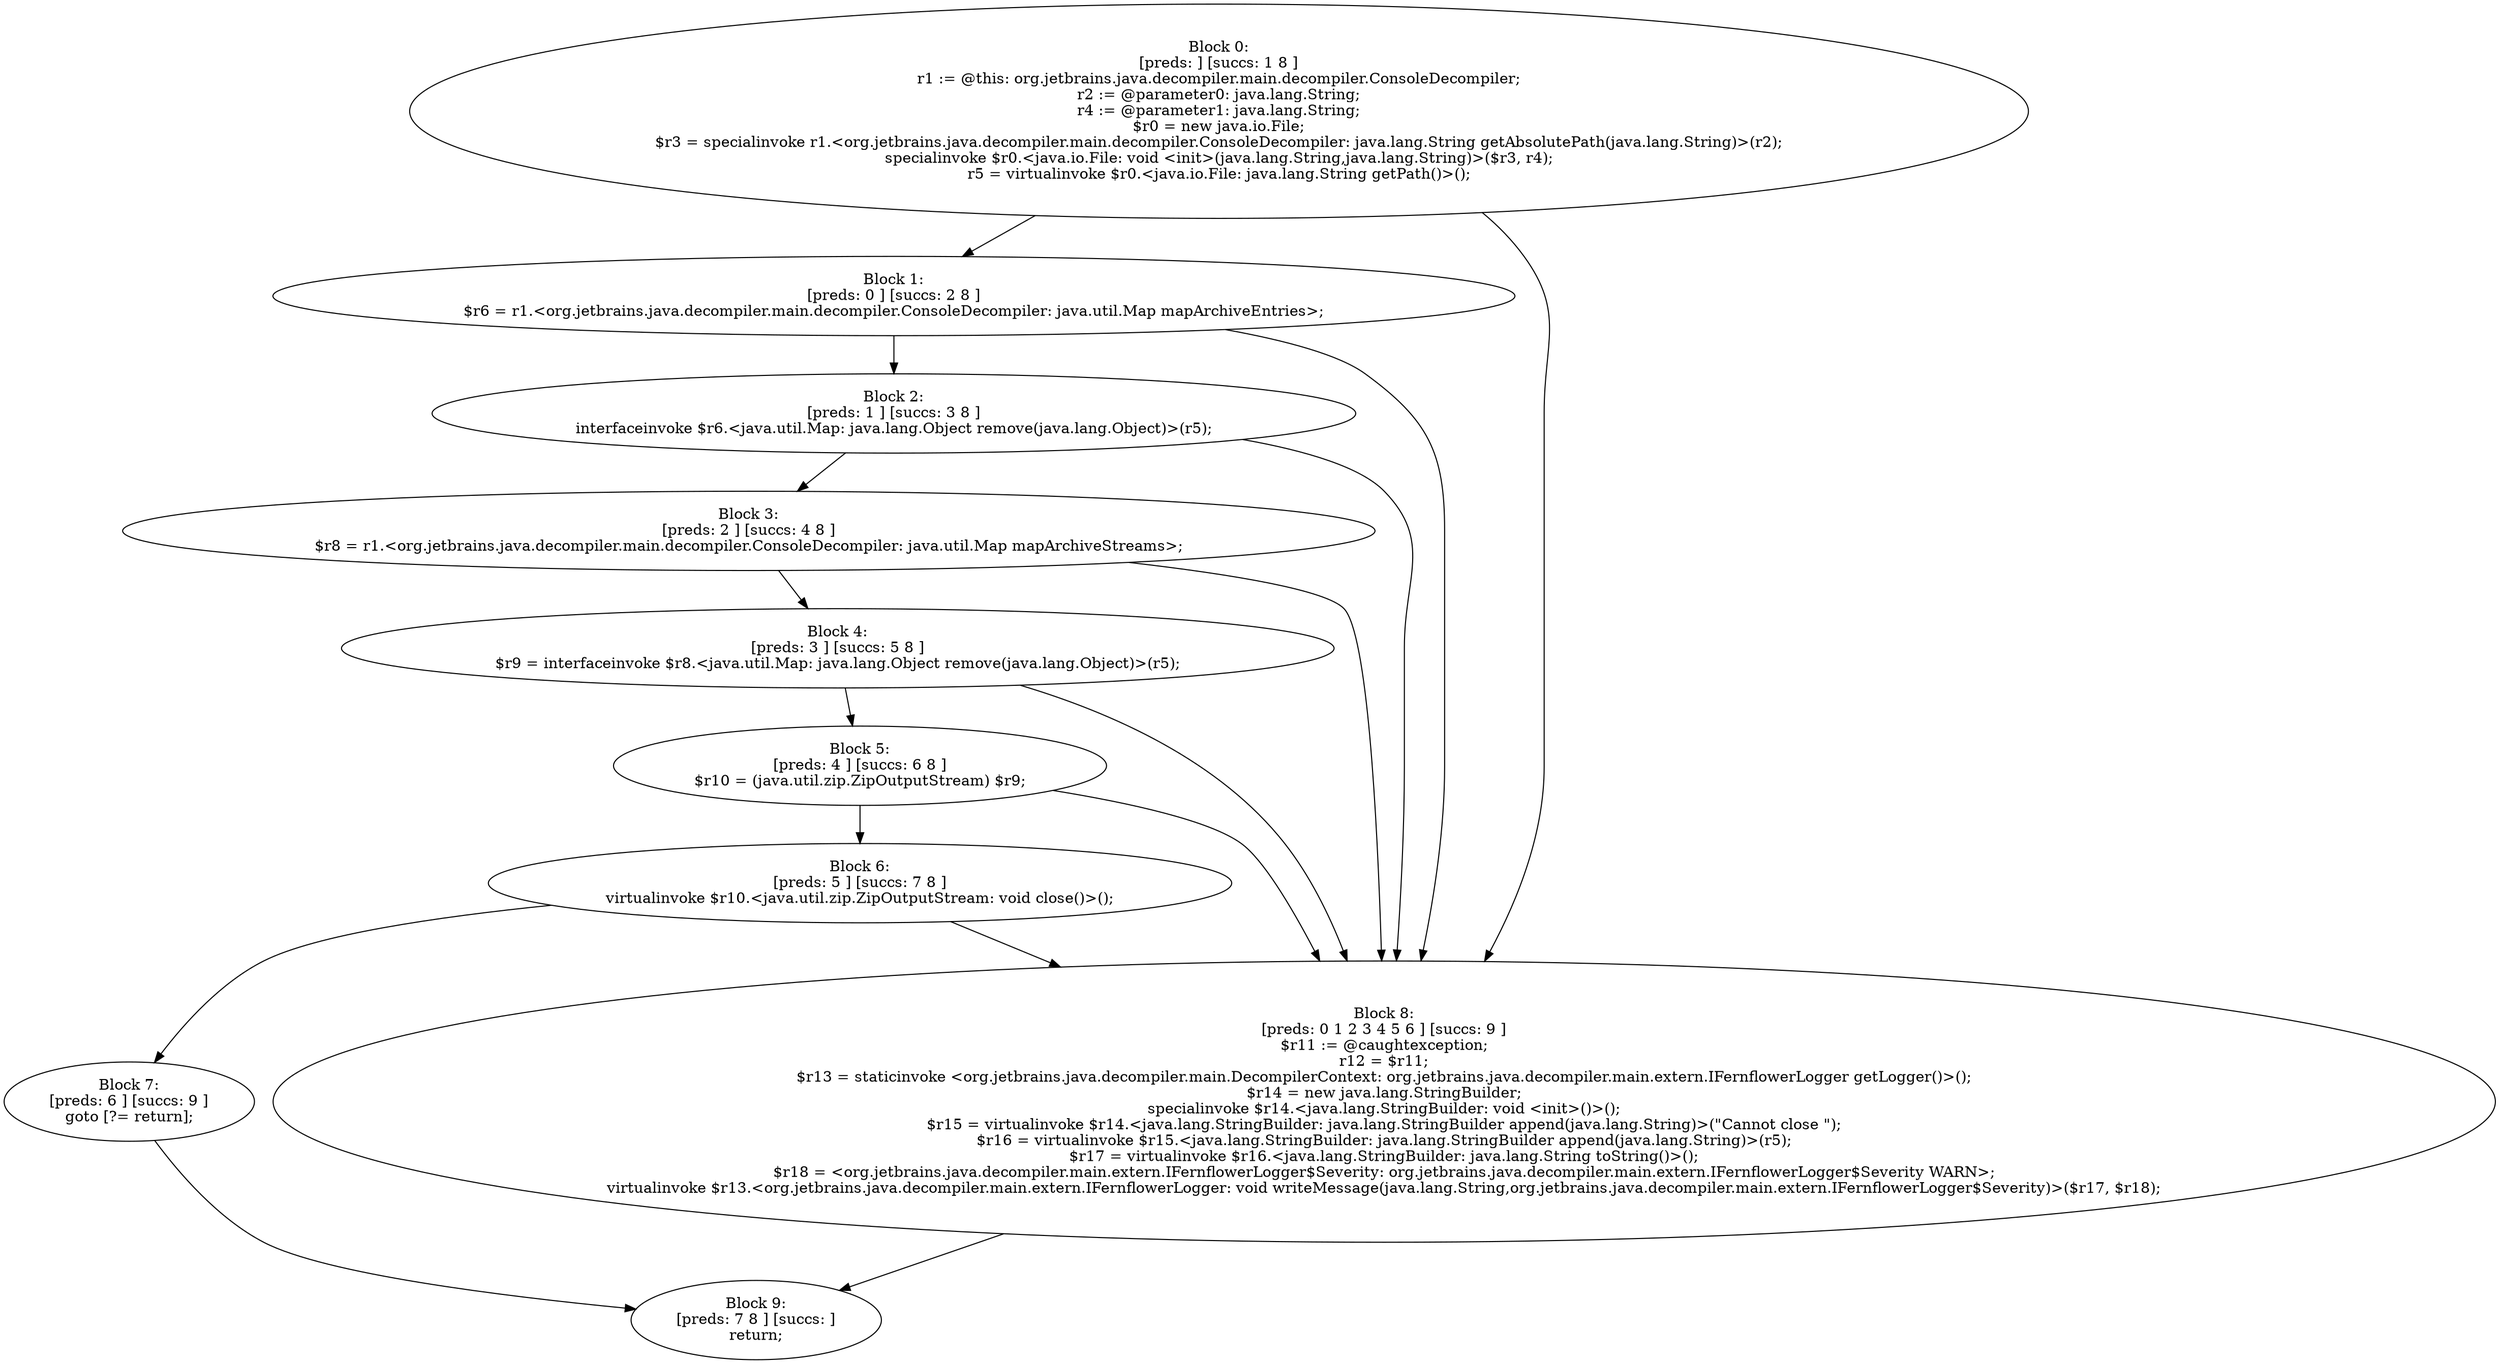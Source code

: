 digraph "unitGraph" {
    "Block 0:
[preds: ] [succs: 1 8 ]
r1 := @this: org.jetbrains.java.decompiler.main.decompiler.ConsoleDecompiler;
r2 := @parameter0: java.lang.String;
r4 := @parameter1: java.lang.String;
$r0 = new java.io.File;
$r3 = specialinvoke r1.<org.jetbrains.java.decompiler.main.decompiler.ConsoleDecompiler: java.lang.String getAbsolutePath(java.lang.String)>(r2);
specialinvoke $r0.<java.io.File: void <init>(java.lang.String,java.lang.String)>($r3, r4);
r5 = virtualinvoke $r0.<java.io.File: java.lang.String getPath()>();
"
    "Block 1:
[preds: 0 ] [succs: 2 8 ]
$r6 = r1.<org.jetbrains.java.decompiler.main.decompiler.ConsoleDecompiler: java.util.Map mapArchiveEntries>;
"
    "Block 2:
[preds: 1 ] [succs: 3 8 ]
interfaceinvoke $r6.<java.util.Map: java.lang.Object remove(java.lang.Object)>(r5);
"
    "Block 3:
[preds: 2 ] [succs: 4 8 ]
$r8 = r1.<org.jetbrains.java.decompiler.main.decompiler.ConsoleDecompiler: java.util.Map mapArchiveStreams>;
"
    "Block 4:
[preds: 3 ] [succs: 5 8 ]
$r9 = interfaceinvoke $r8.<java.util.Map: java.lang.Object remove(java.lang.Object)>(r5);
"
    "Block 5:
[preds: 4 ] [succs: 6 8 ]
$r10 = (java.util.zip.ZipOutputStream) $r9;
"
    "Block 6:
[preds: 5 ] [succs: 7 8 ]
virtualinvoke $r10.<java.util.zip.ZipOutputStream: void close()>();
"
    "Block 7:
[preds: 6 ] [succs: 9 ]
goto [?= return];
"
    "Block 8:
[preds: 0 1 2 3 4 5 6 ] [succs: 9 ]
$r11 := @caughtexception;
r12 = $r11;
$r13 = staticinvoke <org.jetbrains.java.decompiler.main.DecompilerContext: org.jetbrains.java.decompiler.main.extern.IFernflowerLogger getLogger()>();
$r14 = new java.lang.StringBuilder;
specialinvoke $r14.<java.lang.StringBuilder: void <init>()>();
$r15 = virtualinvoke $r14.<java.lang.StringBuilder: java.lang.StringBuilder append(java.lang.String)>(\"Cannot close \");
$r16 = virtualinvoke $r15.<java.lang.StringBuilder: java.lang.StringBuilder append(java.lang.String)>(r5);
$r17 = virtualinvoke $r16.<java.lang.StringBuilder: java.lang.String toString()>();
$r18 = <org.jetbrains.java.decompiler.main.extern.IFernflowerLogger$Severity: org.jetbrains.java.decompiler.main.extern.IFernflowerLogger$Severity WARN>;
virtualinvoke $r13.<org.jetbrains.java.decompiler.main.extern.IFernflowerLogger: void writeMessage(java.lang.String,org.jetbrains.java.decompiler.main.extern.IFernflowerLogger$Severity)>($r17, $r18);
"
    "Block 9:
[preds: 7 8 ] [succs: ]
return;
"
    "Block 0:
[preds: ] [succs: 1 8 ]
r1 := @this: org.jetbrains.java.decompiler.main.decompiler.ConsoleDecompiler;
r2 := @parameter0: java.lang.String;
r4 := @parameter1: java.lang.String;
$r0 = new java.io.File;
$r3 = specialinvoke r1.<org.jetbrains.java.decompiler.main.decompiler.ConsoleDecompiler: java.lang.String getAbsolutePath(java.lang.String)>(r2);
specialinvoke $r0.<java.io.File: void <init>(java.lang.String,java.lang.String)>($r3, r4);
r5 = virtualinvoke $r0.<java.io.File: java.lang.String getPath()>();
"->"Block 1:
[preds: 0 ] [succs: 2 8 ]
$r6 = r1.<org.jetbrains.java.decompiler.main.decompiler.ConsoleDecompiler: java.util.Map mapArchiveEntries>;
";
    "Block 0:
[preds: ] [succs: 1 8 ]
r1 := @this: org.jetbrains.java.decompiler.main.decompiler.ConsoleDecompiler;
r2 := @parameter0: java.lang.String;
r4 := @parameter1: java.lang.String;
$r0 = new java.io.File;
$r3 = specialinvoke r1.<org.jetbrains.java.decompiler.main.decompiler.ConsoleDecompiler: java.lang.String getAbsolutePath(java.lang.String)>(r2);
specialinvoke $r0.<java.io.File: void <init>(java.lang.String,java.lang.String)>($r3, r4);
r5 = virtualinvoke $r0.<java.io.File: java.lang.String getPath()>();
"->"Block 8:
[preds: 0 1 2 3 4 5 6 ] [succs: 9 ]
$r11 := @caughtexception;
r12 = $r11;
$r13 = staticinvoke <org.jetbrains.java.decompiler.main.DecompilerContext: org.jetbrains.java.decompiler.main.extern.IFernflowerLogger getLogger()>();
$r14 = new java.lang.StringBuilder;
specialinvoke $r14.<java.lang.StringBuilder: void <init>()>();
$r15 = virtualinvoke $r14.<java.lang.StringBuilder: java.lang.StringBuilder append(java.lang.String)>(\"Cannot close \");
$r16 = virtualinvoke $r15.<java.lang.StringBuilder: java.lang.StringBuilder append(java.lang.String)>(r5);
$r17 = virtualinvoke $r16.<java.lang.StringBuilder: java.lang.String toString()>();
$r18 = <org.jetbrains.java.decompiler.main.extern.IFernflowerLogger$Severity: org.jetbrains.java.decompiler.main.extern.IFernflowerLogger$Severity WARN>;
virtualinvoke $r13.<org.jetbrains.java.decompiler.main.extern.IFernflowerLogger: void writeMessage(java.lang.String,org.jetbrains.java.decompiler.main.extern.IFernflowerLogger$Severity)>($r17, $r18);
";
    "Block 1:
[preds: 0 ] [succs: 2 8 ]
$r6 = r1.<org.jetbrains.java.decompiler.main.decompiler.ConsoleDecompiler: java.util.Map mapArchiveEntries>;
"->"Block 2:
[preds: 1 ] [succs: 3 8 ]
interfaceinvoke $r6.<java.util.Map: java.lang.Object remove(java.lang.Object)>(r5);
";
    "Block 1:
[preds: 0 ] [succs: 2 8 ]
$r6 = r1.<org.jetbrains.java.decompiler.main.decompiler.ConsoleDecompiler: java.util.Map mapArchiveEntries>;
"->"Block 8:
[preds: 0 1 2 3 4 5 6 ] [succs: 9 ]
$r11 := @caughtexception;
r12 = $r11;
$r13 = staticinvoke <org.jetbrains.java.decompiler.main.DecompilerContext: org.jetbrains.java.decompiler.main.extern.IFernflowerLogger getLogger()>();
$r14 = new java.lang.StringBuilder;
specialinvoke $r14.<java.lang.StringBuilder: void <init>()>();
$r15 = virtualinvoke $r14.<java.lang.StringBuilder: java.lang.StringBuilder append(java.lang.String)>(\"Cannot close \");
$r16 = virtualinvoke $r15.<java.lang.StringBuilder: java.lang.StringBuilder append(java.lang.String)>(r5);
$r17 = virtualinvoke $r16.<java.lang.StringBuilder: java.lang.String toString()>();
$r18 = <org.jetbrains.java.decompiler.main.extern.IFernflowerLogger$Severity: org.jetbrains.java.decompiler.main.extern.IFernflowerLogger$Severity WARN>;
virtualinvoke $r13.<org.jetbrains.java.decompiler.main.extern.IFernflowerLogger: void writeMessage(java.lang.String,org.jetbrains.java.decompiler.main.extern.IFernflowerLogger$Severity)>($r17, $r18);
";
    "Block 2:
[preds: 1 ] [succs: 3 8 ]
interfaceinvoke $r6.<java.util.Map: java.lang.Object remove(java.lang.Object)>(r5);
"->"Block 3:
[preds: 2 ] [succs: 4 8 ]
$r8 = r1.<org.jetbrains.java.decompiler.main.decompiler.ConsoleDecompiler: java.util.Map mapArchiveStreams>;
";
    "Block 2:
[preds: 1 ] [succs: 3 8 ]
interfaceinvoke $r6.<java.util.Map: java.lang.Object remove(java.lang.Object)>(r5);
"->"Block 8:
[preds: 0 1 2 3 4 5 6 ] [succs: 9 ]
$r11 := @caughtexception;
r12 = $r11;
$r13 = staticinvoke <org.jetbrains.java.decompiler.main.DecompilerContext: org.jetbrains.java.decompiler.main.extern.IFernflowerLogger getLogger()>();
$r14 = new java.lang.StringBuilder;
specialinvoke $r14.<java.lang.StringBuilder: void <init>()>();
$r15 = virtualinvoke $r14.<java.lang.StringBuilder: java.lang.StringBuilder append(java.lang.String)>(\"Cannot close \");
$r16 = virtualinvoke $r15.<java.lang.StringBuilder: java.lang.StringBuilder append(java.lang.String)>(r5);
$r17 = virtualinvoke $r16.<java.lang.StringBuilder: java.lang.String toString()>();
$r18 = <org.jetbrains.java.decompiler.main.extern.IFernflowerLogger$Severity: org.jetbrains.java.decompiler.main.extern.IFernflowerLogger$Severity WARN>;
virtualinvoke $r13.<org.jetbrains.java.decompiler.main.extern.IFernflowerLogger: void writeMessage(java.lang.String,org.jetbrains.java.decompiler.main.extern.IFernflowerLogger$Severity)>($r17, $r18);
";
    "Block 3:
[preds: 2 ] [succs: 4 8 ]
$r8 = r1.<org.jetbrains.java.decompiler.main.decompiler.ConsoleDecompiler: java.util.Map mapArchiveStreams>;
"->"Block 4:
[preds: 3 ] [succs: 5 8 ]
$r9 = interfaceinvoke $r8.<java.util.Map: java.lang.Object remove(java.lang.Object)>(r5);
";
    "Block 3:
[preds: 2 ] [succs: 4 8 ]
$r8 = r1.<org.jetbrains.java.decompiler.main.decompiler.ConsoleDecompiler: java.util.Map mapArchiveStreams>;
"->"Block 8:
[preds: 0 1 2 3 4 5 6 ] [succs: 9 ]
$r11 := @caughtexception;
r12 = $r11;
$r13 = staticinvoke <org.jetbrains.java.decompiler.main.DecompilerContext: org.jetbrains.java.decompiler.main.extern.IFernflowerLogger getLogger()>();
$r14 = new java.lang.StringBuilder;
specialinvoke $r14.<java.lang.StringBuilder: void <init>()>();
$r15 = virtualinvoke $r14.<java.lang.StringBuilder: java.lang.StringBuilder append(java.lang.String)>(\"Cannot close \");
$r16 = virtualinvoke $r15.<java.lang.StringBuilder: java.lang.StringBuilder append(java.lang.String)>(r5);
$r17 = virtualinvoke $r16.<java.lang.StringBuilder: java.lang.String toString()>();
$r18 = <org.jetbrains.java.decompiler.main.extern.IFernflowerLogger$Severity: org.jetbrains.java.decompiler.main.extern.IFernflowerLogger$Severity WARN>;
virtualinvoke $r13.<org.jetbrains.java.decompiler.main.extern.IFernflowerLogger: void writeMessage(java.lang.String,org.jetbrains.java.decompiler.main.extern.IFernflowerLogger$Severity)>($r17, $r18);
";
    "Block 4:
[preds: 3 ] [succs: 5 8 ]
$r9 = interfaceinvoke $r8.<java.util.Map: java.lang.Object remove(java.lang.Object)>(r5);
"->"Block 5:
[preds: 4 ] [succs: 6 8 ]
$r10 = (java.util.zip.ZipOutputStream) $r9;
";
    "Block 4:
[preds: 3 ] [succs: 5 8 ]
$r9 = interfaceinvoke $r8.<java.util.Map: java.lang.Object remove(java.lang.Object)>(r5);
"->"Block 8:
[preds: 0 1 2 3 4 5 6 ] [succs: 9 ]
$r11 := @caughtexception;
r12 = $r11;
$r13 = staticinvoke <org.jetbrains.java.decompiler.main.DecompilerContext: org.jetbrains.java.decompiler.main.extern.IFernflowerLogger getLogger()>();
$r14 = new java.lang.StringBuilder;
specialinvoke $r14.<java.lang.StringBuilder: void <init>()>();
$r15 = virtualinvoke $r14.<java.lang.StringBuilder: java.lang.StringBuilder append(java.lang.String)>(\"Cannot close \");
$r16 = virtualinvoke $r15.<java.lang.StringBuilder: java.lang.StringBuilder append(java.lang.String)>(r5);
$r17 = virtualinvoke $r16.<java.lang.StringBuilder: java.lang.String toString()>();
$r18 = <org.jetbrains.java.decompiler.main.extern.IFernflowerLogger$Severity: org.jetbrains.java.decompiler.main.extern.IFernflowerLogger$Severity WARN>;
virtualinvoke $r13.<org.jetbrains.java.decompiler.main.extern.IFernflowerLogger: void writeMessage(java.lang.String,org.jetbrains.java.decompiler.main.extern.IFernflowerLogger$Severity)>($r17, $r18);
";
    "Block 5:
[preds: 4 ] [succs: 6 8 ]
$r10 = (java.util.zip.ZipOutputStream) $r9;
"->"Block 6:
[preds: 5 ] [succs: 7 8 ]
virtualinvoke $r10.<java.util.zip.ZipOutputStream: void close()>();
";
    "Block 5:
[preds: 4 ] [succs: 6 8 ]
$r10 = (java.util.zip.ZipOutputStream) $r9;
"->"Block 8:
[preds: 0 1 2 3 4 5 6 ] [succs: 9 ]
$r11 := @caughtexception;
r12 = $r11;
$r13 = staticinvoke <org.jetbrains.java.decompiler.main.DecompilerContext: org.jetbrains.java.decompiler.main.extern.IFernflowerLogger getLogger()>();
$r14 = new java.lang.StringBuilder;
specialinvoke $r14.<java.lang.StringBuilder: void <init>()>();
$r15 = virtualinvoke $r14.<java.lang.StringBuilder: java.lang.StringBuilder append(java.lang.String)>(\"Cannot close \");
$r16 = virtualinvoke $r15.<java.lang.StringBuilder: java.lang.StringBuilder append(java.lang.String)>(r5);
$r17 = virtualinvoke $r16.<java.lang.StringBuilder: java.lang.String toString()>();
$r18 = <org.jetbrains.java.decompiler.main.extern.IFernflowerLogger$Severity: org.jetbrains.java.decompiler.main.extern.IFernflowerLogger$Severity WARN>;
virtualinvoke $r13.<org.jetbrains.java.decompiler.main.extern.IFernflowerLogger: void writeMessage(java.lang.String,org.jetbrains.java.decompiler.main.extern.IFernflowerLogger$Severity)>($r17, $r18);
";
    "Block 6:
[preds: 5 ] [succs: 7 8 ]
virtualinvoke $r10.<java.util.zip.ZipOutputStream: void close()>();
"->"Block 7:
[preds: 6 ] [succs: 9 ]
goto [?= return];
";
    "Block 6:
[preds: 5 ] [succs: 7 8 ]
virtualinvoke $r10.<java.util.zip.ZipOutputStream: void close()>();
"->"Block 8:
[preds: 0 1 2 3 4 5 6 ] [succs: 9 ]
$r11 := @caughtexception;
r12 = $r11;
$r13 = staticinvoke <org.jetbrains.java.decompiler.main.DecompilerContext: org.jetbrains.java.decompiler.main.extern.IFernflowerLogger getLogger()>();
$r14 = new java.lang.StringBuilder;
specialinvoke $r14.<java.lang.StringBuilder: void <init>()>();
$r15 = virtualinvoke $r14.<java.lang.StringBuilder: java.lang.StringBuilder append(java.lang.String)>(\"Cannot close \");
$r16 = virtualinvoke $r15.<java.lang.StringBuilder: java.lang.StringBuilder append(java.lang.String)>(r5);
$r17 = virtualinvoke $r16.<java.lang.StringBuilder: java.lang.String toString()>();
$r18 = <org.jetbrains.java.decompiler.main.extern.IFernflowerLogger$Severity: org.jetbrains.java.decompiler.main.extern.IFernflowerLogger$Severity WARN>;
virtualinvoke $r13.<org.jetbrains.java.decompiler.main.extern.IFernflowerLogger: void writeMessage(java.lang.String,org.jetbrains.java.decompiler.main.extern.IFernflowerLogger$Severity)>($r17, $r18);
";
    "Block 7:
[preds: 6 ] [succs: 9 ]
goto [?= return];
"->"Block 9:
[preds: 7 8 ] [succs: ]
return;
";
    "Block 8:
[preds: 0 1 2 3 4 5 6 ] [succs: 9 ]
$r11 := @caughtexception;
r12 = $r11;
$r13 = staticinvoke <org.jetbrains.java.decompiler.main.DecompilerContext: org.jetbrains.java.decompiler.main.extern.IFernflowerLogger getLogger()>();
$r14 = new java.lang.StringBuilder;
specialinvoke $r14.<java.lang.StringBuilder: void <init>()>();
$r15 = virtualinvoke $r14.<java.lang.StringBuilder: java.lang.StringBuilder append(java.lang.String)>(\"Cannot close \");
$r16 = virtualinvoke $r15.<java.lang.StringBuilder: java.lang.StringBuilder append(java.lang.String)>(r5);
$r17 = virtualinvoke $r16.<java.lang.StringBuilder: java.lang.String toString()>();
$r18 = <org.jetbrains.java.decompiler.main.extern.IFernflowerLogger$Severity: org.jetbrains.java.decompiler.main.extern.IFernflowerLogger$Severity WARN>;
virtualinvoke $r13.<org.jetbrains.java.decompiler.main.extern.IFernflowerLogger: void writeMessage(java.lang.String,org.jetbrains.java.decompiler.main.extern.IFernflowerLogger$Severity)>($r17, $r18);
"->"Block 9:
[preds: 7 8 ] [succs: ]
return;
";
}
